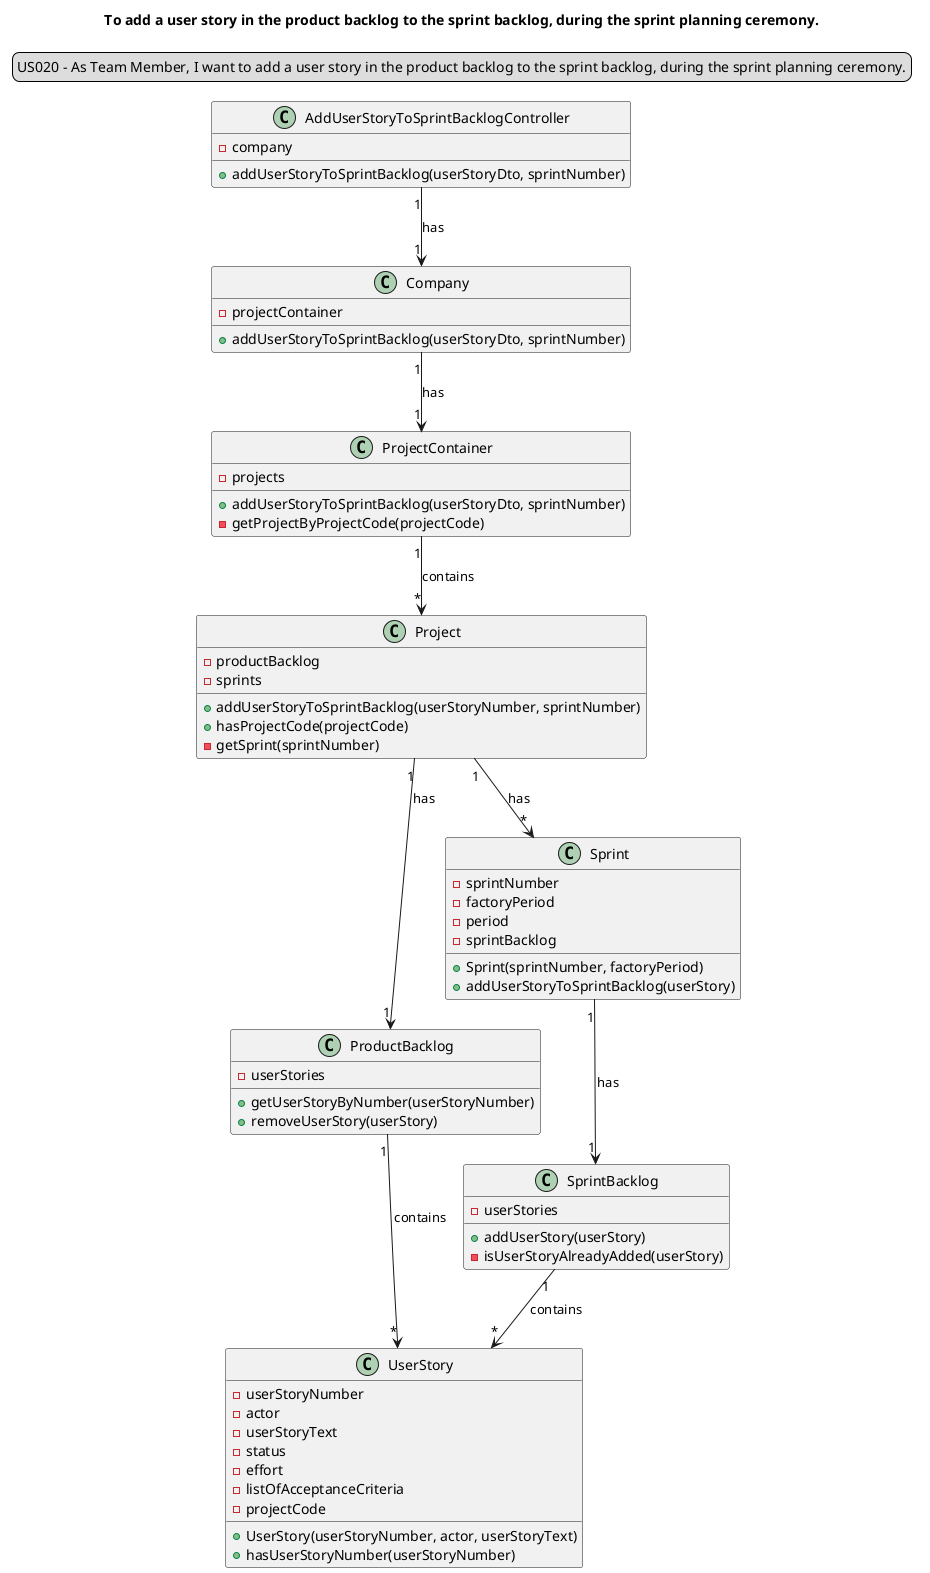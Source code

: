 @startuml
'https://plantuml.com/sequence-diagram
legend top
US020 - As Team Member, I want to add a user story in the product backlog to the sprint backlog, during the sprint planning ceremony.
end legend
skinparam sequenceMessageAlign center
title  To add a user story in the product backlog to the sprint backlog, during the sprint planning ceremony.

class "AddUserStoryToSprintBacklogController" {
- company
+ addUserStoryToSprintBacklog(userStoryDto, sprintNumber)
}

class "Company" {
- projectContainer
+ addUserStoryToSprintBacklog(userStoryDto, sprintNumber)
}
class "ProjectContainer" {
- projects
+ addUserStoryToSprintBacklog(userStoryDto, sprintNumber)
- getProjectByProjectCode(projectCode)

}

class "Project"{
- productBacklog
- sprints
+ addUserStoryToSprintBacklog(userStoryNumber, sprintNumber)
+ hasProjectCode(projectCode)
- getSprint(sprintNumber)
}

class "ProductBacklog" {
- userStories
+ getUserStoryByNumber(userStoryNumber)
+ removeUserStory(userStory)
}

class "UserStory"{
- userStoryNumber
- actor
- userStoryText
- status
- effort
- listOfAcceptanceCriteria
- projectCode
+ UserStory(userStoryNumber, actor, userStoryText)
+ hasUserStoryNumber(userStoryNumber)
}

class "Sprint"{
- sprintNumber
- factoryPeriod
- period
- sprintBacklog
+ Sprint(sprintNumber, factoryPeriod)
+ addUserStoryToSprintBacklog(userStory)
}

class "SprintBacklog" {
- userStories
+addUserStory(userStory)
- isUserStoryAlreadyAdded(userStory)
}

"AddUserStoryToSprintBacklogController" "1"-->"1" "Company": has
"Company" "1"--> "1" "ProjectContainer": has
"ProjectContainer" "1"-->"*" "Project": contains
"Project" "1" -->"1" "ProductBacklog": has
"Project" "1" -->"*" "Sprint": has
"Sprint" "1" --> "1" "SprintBacklog": has
"SprintBacklog" "1" --> "*" UserStory: contains
"ProductBacklog" "1" --> "*" "UserStory" : contains

@enduml

